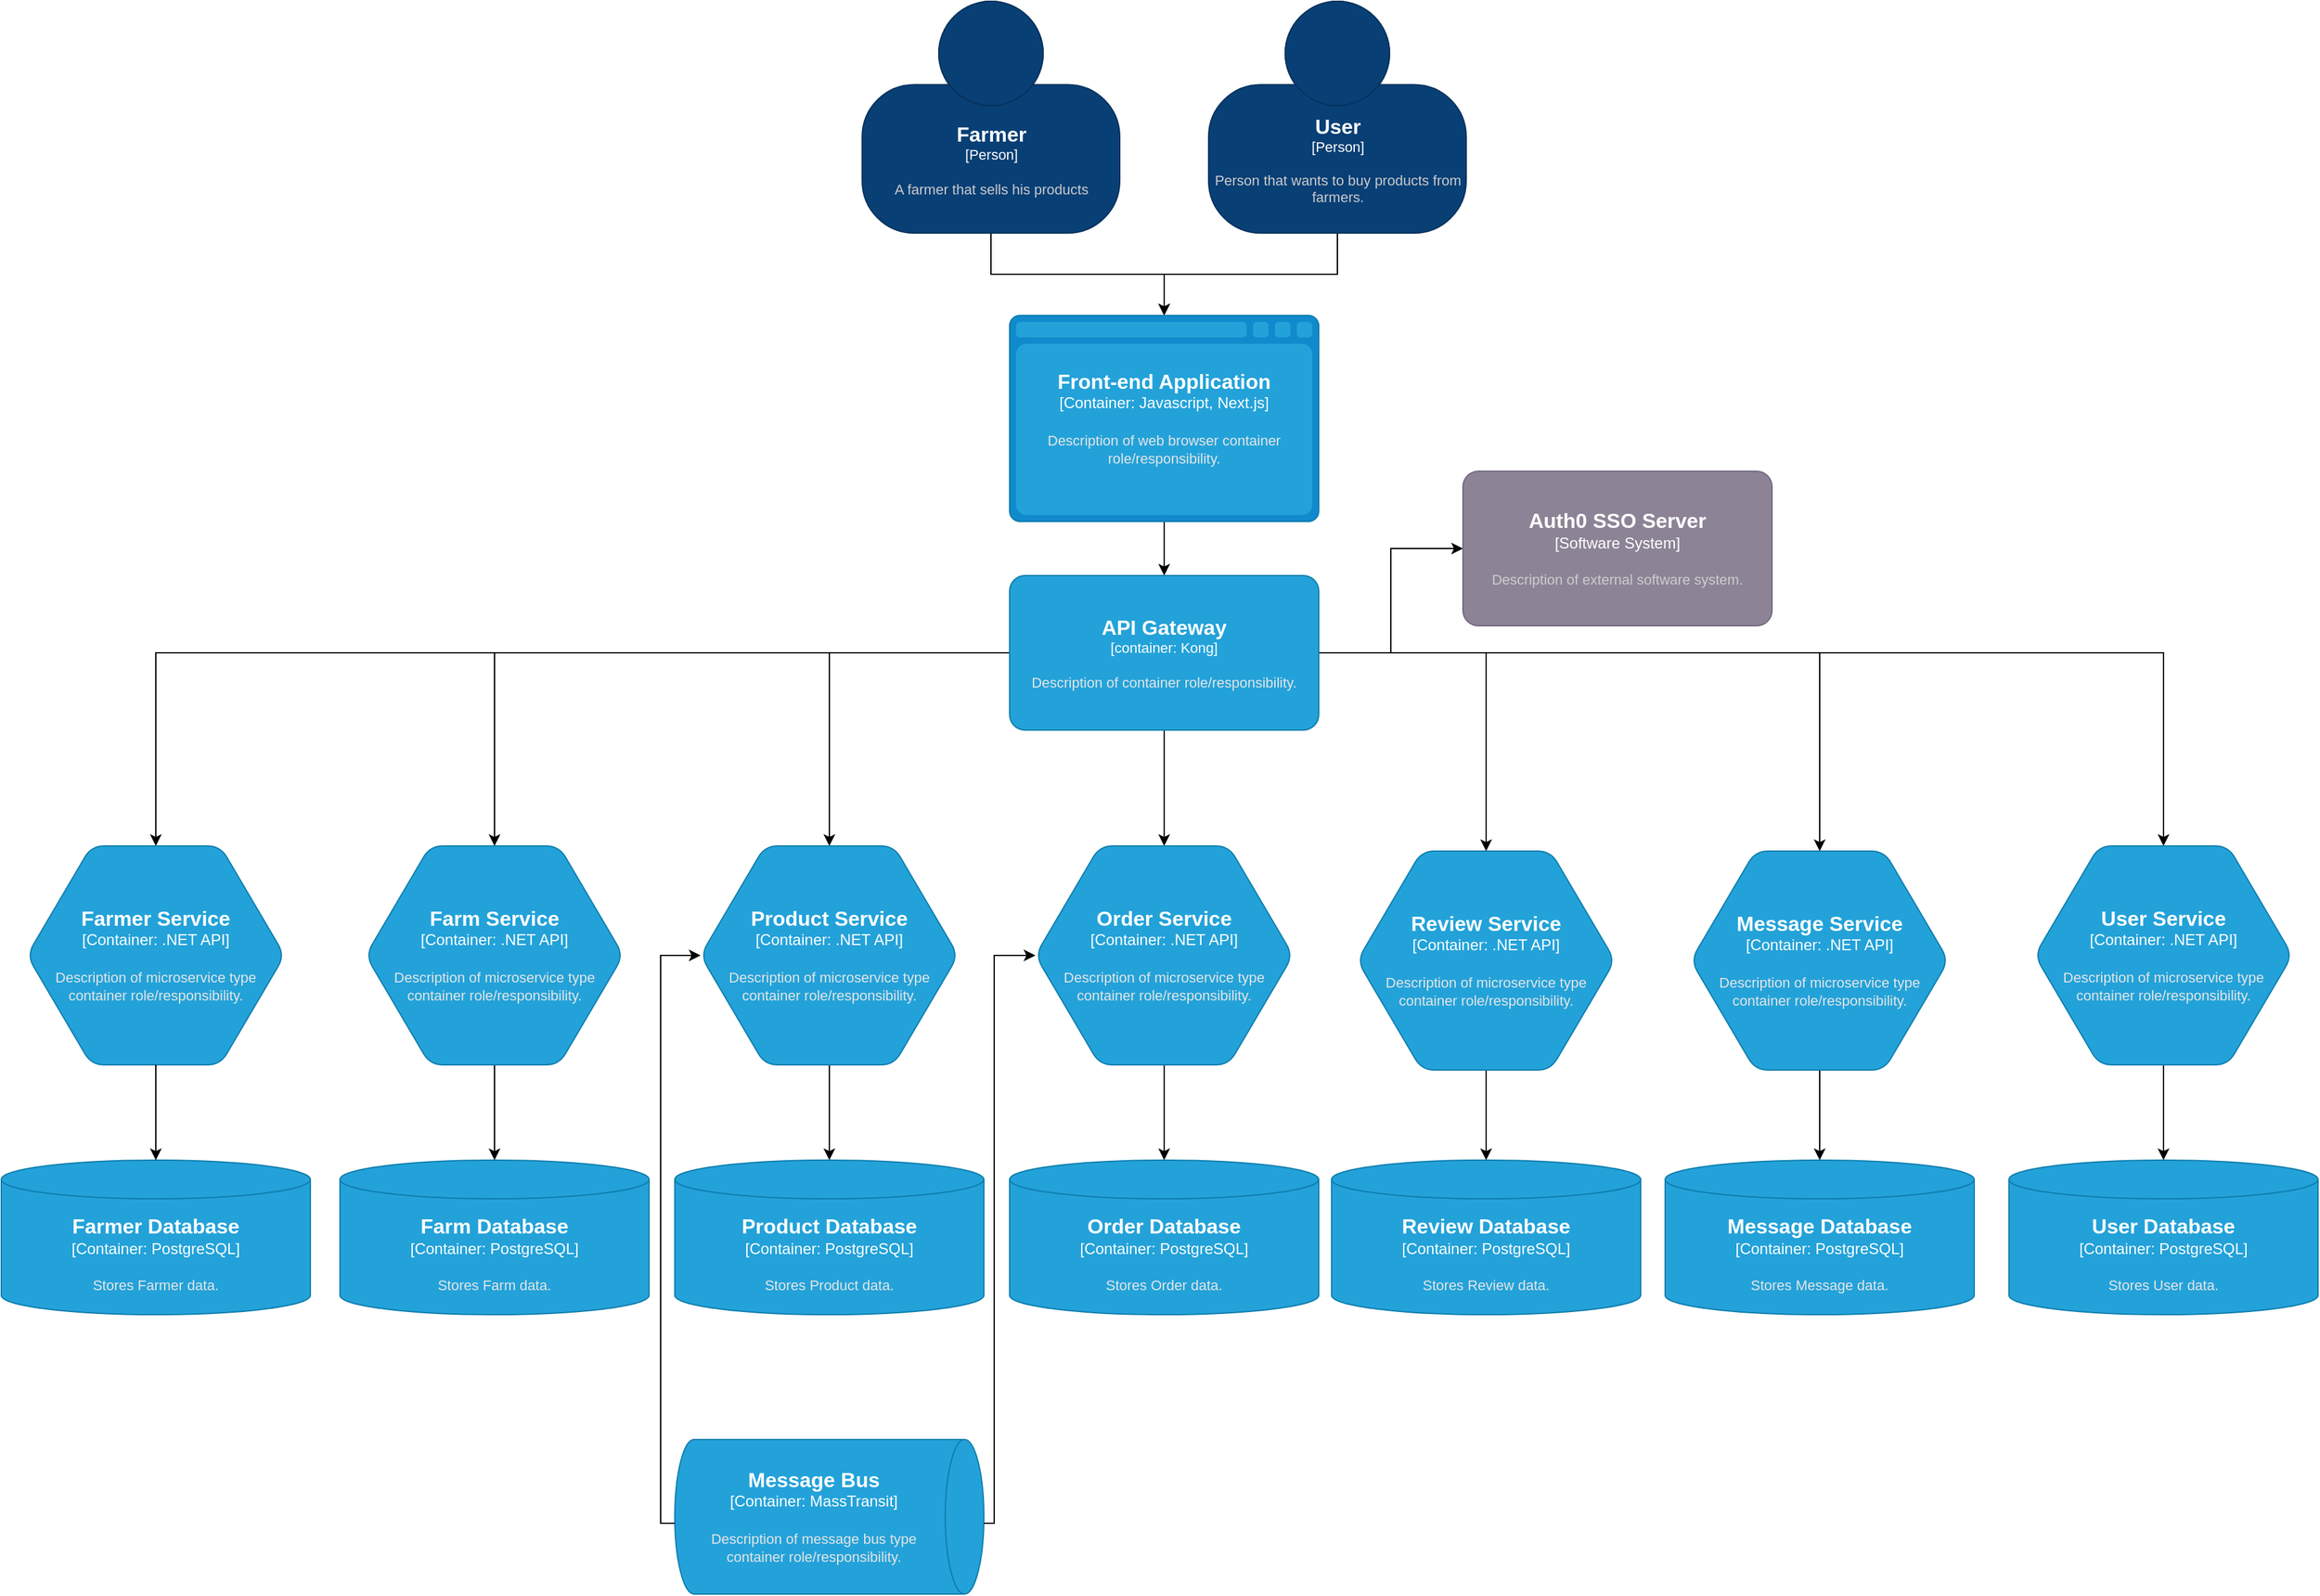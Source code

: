 <mxfile version="22.0.2" type="device" pages="2">
  <diagram id="qWnddzKYrmiB0v4TEARD" name="C2">
    <mxGraphModel dx="3668" dy="1992" grid="0" gridSize="10" guides="1" tooltips="1" connect="1" arrows="1" fold="1" page="0" pageScale="1" pageWidth="850" pageHeight="1100" math="0" shadow="0">
      <root>
        <mxCell id="0" />
        <mxCell id="1" parent="0" />
        <mxCell id="_GZ8XMmYTQ6IhnqN8hqN-21" style="edgeStyle=orthogonalEdgeStyle;rounded=0;orthogonalLoop=1;jettySize=auto;html=1;" edge="1" parent="1" source="HUn5ys3PVYLcyFDkF0eG-1" target="_GZ8XMmYTQ6IhnqN8hqN-2">
          <mxGeometry relative="1" as="geometry" />
        </mxCell>
        <object placeholders="1" c4Name="Farmer" c4Type="Person" c4Description="A farmer that sells his products" label="&lt;font style=&quot;font-size: 16px&quot;&gt;&lt;b&gt;%c4Name%&lt;/b&gt;&lt;/font&gt;&lt;div&gt;[%c4Type%]&lt;/div&gt;&lt;br&gt;&lt;div&gt;&lt;font style=&quot;font-size: 11px&quot;&gt;&lt;font color=&quot;#cccccc&quot;&gt;%c4Description%&lt;/font&gt;&lt;/div&gt;" id="HUn5ys3PVYLcyFDkF0eG-1">
          <mxCell style="html=1;fontSize=11;dashed=0;whiteSpace=wrap;fillColor=#083F75;strokeColor=#06315C;fontColor=#ffffff;shape=mxgraph.c4.person2;align=center;metaEdit=1;points=[[0.5,0,0],[1,0.5,0],[1,0.75,0],[0.75,1,0],[0.5,1,0],[0.25,1,0],[0,0.75,0],[0,0.5,0]];resizable=0;" vertex="1" parent="1">
            <mxGeometry x="-50.5" y="-9" width="200" height="180" as="geometry" />
          </mxCell>
        </object>
        <mxCell id="_GZ8XMmYTQ6IhnqN8hqN-22" style="edgeStyle=orthogonalEdgeStyle;rounded=0;orthogonalLoop=1;jettySize=auto;html=1;" edge="1" parent="1" source="HUn5ys3PVYLcyFDkF0eG-2" target="_GZ8XMmYTQ6IhnqN8hqN-2">
          <mxGeometry relative="1" as="geometry" />
        </mxCell>
        <object placeholders="1" c4Name="User" c4Type="Person" c4Description="Person that wants to buy products from farmers." label="&lt;font style=&quot;font-size: 16px&quot;&gt;&lt;b&gt;%c4Name%&lt;/b&gt;&lt;/font&gt;&lt;div&gt;[%c4Type%]&lt;/div&gt;&lt;br&gt;&lt;div&gt;&lt;font style=&quot;font-size: 11px&quot;&gt;&lt;font color=&quot;#cccccc&quot;&gt;%c4Description%&lt;/font&gt;&lt;/div&gt;" id="HUn5ys3PVYLcyFDkF0eG-2">
          <mxCell style="html=1;fontSize=11;dashed=0;whiteSpace=wrap;fillColor=#083F75;strokeColor=#06315C;fontColor=#ffffff;shape=mxgraph.c4.person2;align=center;metaEdit=1;points=[[0.5,0,0],[1,0.5,0],[1,0.75,0],[0.75,1,0],[0.5,1,0],[0.25,1,0],[0,0.75,0],[0,0.5,0]];resizable=0;" vertex="1" parent="1">
            <mxGeometry x="218.5" y="-9" width="200" height="180" as="geometry" />
          </mxCell>
        </object>
        <mxCell id="_GZ8XMmYTQ6IhnqN8hqN-23" style="edgeStyle=orthogonalEdgeStyle;rounded=0;orthogonalLoop=1;jettySize=auto;html=1;" edge="1" parent="1" source="_GZ8XMmYTQ6IhnqN8hqN-2" target="_GZ8XMmYTQ6IhnqN8hqN-3">
          <mxGeometry relative="1" as="geometry" />
        </mxCell>
        <object placeholders="1" c4Type="Front-end Application" c4Container="Container" c4Technology="Javascript, Next.js" c4Description="Description of web browser container role/responsibility." label="&lt;font style=&quot;font-size: 16px&quot;&gt;&lt;b&gt;%c4Type%&lt;/b&gt;&lt;/font&gt;&lt;div&gt;[%c4Container%:&amp;nbsp;%c4Technology%]&lt;/div&gt;&lt;br&gt;&lt;div&gt;&lt;font style=&quot;font-size: 11px&quot;&gt;&lt;font color=&quot;#E6E6E6&quot;&gt;%c4Description%&lt;/font&gt;&lt;/div&gt;" id="_GZ8XMmYTQ6IhnqN8hqN-2">
          <mxCell style="shape=mxgraph.c4.webBrowserContainer2;whiteSpace=wrap;html=1;boundedLbl=1;rounded=0;labelBackgroundColor=none;strokeColor=#118ACD;fillColor=#23A2D9;strokeColor=#118ACD;strokeColor2=#0E7DAD;fontSize=12;fontColor=#ffffff;align=center;metaEdit=1;points=[[0.5,0,0],[1,0.25,0],[1,0.5,0],[1,0.75,0],[0.5,1,0],[0,0.75,0],[0,0.5,0],[0,0.25,0]];resizable=0;" vertex="1" parent="1">
            <mxGeometry x="64" y="235" width="240" height="160" as="geometry" />
          </mxCell>
        </object>
        <mxCell id="_GZ8XMmYTQ6IhnqN8hqN-24" style="edgeStyle=orthogonalEdgeStyle;rounded=0;orthogonalLoop=1;jettySize=auto;html=1;" edge="1" parent="1" source="_GZ8XMmYTQ6IhnqN8hqN-3" target="_GZ8XMmYTQ6IhnqN8hqN-5">
          <mxGeometry relative="1" as="geometry" />
        </mxCell>
        <mxCell id="_GZ8XMmYTQ6IhnqN8hqN-25" style="edgeStyle=orthogonalEdgeStyle;rounded=0;orthogonalLoop=1;jettySize=auto;html=1;" edge="1" parent="1" source="_GZ8XMmYTQ6IhnqN8hqN-3" target="_GZ8XMmYTQ6IhnqN8hqN-6">
          <mxGeometry relative="1" as="geometry" />
        </mxCell>
        <mxCell id="_GZ8XMmYTQ6IhnqN8hqN-26" style="edgeStyle=orthogonalEdgeStyle;rounded=0;orthogonalLoop=1;jettySize=auto;html=1;" edge="1" parent="1" source="_GZ8XMmYTQ6IhnqN8hqN-3" target="_GZ8XMmYTQ6IhnqN8hqN-7">
          <mxGeometry relative="1" as="geometry" />
        </mxCell>
        <mxCell id="_GZ8XMmYTQ6IhnqN8hqN-27" style="edgeStyle=orthogonalEdgeStyle;rounded=0;orthogonalLoop=1;jettySize=auto;html=1;" edge="1" parent="1" source="_GZ8XMmYTQ6IhnqN8hqN-3" target="_GZ8XMmYTQ6IhnqN8hqN-8">
          <mxGeometry relative="1" as="geometry" />
        </mxCell>
        <mxCell id="_GZ8XMmYTQ6IhnqN8hqN-28" style="edgeStyle=orthogonalEdgeStyle;rounded=0;orthogonalLoop=1;jettySize=auto;html=1;" edge="1" parent="1" source="_GZ8XMmYTQ6IhnqN8hqN-3" target="_GZ8XMmYTQ6IhnqN8hqN-10">
          <mxGeometry relative="1" as="geometry" />
        </mxCell>
        <mxCell id="_GZ8XMmYTQ6IhnqN8hqN-29" style="edgeStyle=orthogonalEdgeStyle;rounded=0;orthogonalLoop=1;jettySize=auto;html=1;" edge="1" parent="1" source="_GZ8XMmYTQ6IhnqN8hqN-3" target="_GZ8XMmYTQ6IhnqN8hqN-11">
          <mxGeometry relative="1" as="geometry" />
        </mxCell>
        <mxCell id="_GZ8XMmYTQ6IhnqN8hqN-30" style="edgeStyle=orthogonalEdgeStyle;rounded=0;orthogonalLoop=1;jettySize=auto;html=1;" edge="1" parent="1" source="_GZ8XMmYTQ6IhnqN8hqN-3" target="_GZ8XMmYTQ6IhnqN8hqN-9">
          <mxGeometry relative="1" as="geometry" />
        </mxCell>
        <mxCell id="_GZ8XMmYTQ6IhnqN8hqN-54" style="edgeStyle=orthogonalEdgeStyle;rounded=0;orthogonalLoop=1;jettySize=auto;html=1;" edge="1" parent="1" source="_GZ8XMmYTQ6IhnqN8hqN-3" target="_GZ8XMmYTQ6IhnqN8hqN-53">
          <mxGeometry relative="1" as="geometry" />
        </mxCell>
        <object placeholders="1" c4Name="API Gateway" c4Type="container" c4Technology="Kong" c4Description="Description of container role/responsibility." label="&lt;font style=&quot;font-size: 16px&quot;&gt;&lt;b&gt;%c4Name%&lt;/b&gt;&lt;/font&gt;&lt;div&gt;[%c4Type%: %c4Technology%]&lt;/div&gt;&lt;br&gt;&lt;div&gt;&lt;font style=&quot;font-size: 11px&quot;&gt;&lt;font color=&quot;#E6E6E6&quot;&gt;%c4Description%&lt;/font&gt;&lt;/div&gt;" id="_GZ8XMmYTQ6IhnqN8hqN-3">
          <mxCell style="rounded=1;whiteSpace=wrap;html=1;fontSize=11;labelBackgroundColor=none;fillColor=#23A2D9;fontColor=#ffffff;align=center;arcSize=10;strokeColor=#0E7DAD;metaEdit=1;resizable=0;points=[[0.25,0,0],[0.5,0,0],[0.75,0,0],[1,0.25,0],[1,0.5,0],[1,0.75,0],[0.75,1,0],[0.5,1,0],[0.25,1,0],[0,0.75,0],[0,0.5,0],[0,0.25,0]];" vertex="1" parent="1">
            <mxGeometry x="64" y="437" width="240" height="120" as="geometry" />
          </mxCell>
        </object>
        <object placeholders="1" c4Type="Message Bus" c4Container="Container" c4Technology="MassTransit" c4Description="Description of message bus type container role/responsibility." label="&lt;font style=&quot;font-size: 16px&quot;&gt;&lt;b&gt;%c4Type%&lt;/b&gt;&lt;/font&gt;&lt;div&gt;[%c4Container%:&amp;nbsp;%c4Technology%]&lt;/div&gt;&lt;br&gt;&lt;div&gt;&lt;font style=&quot;font-size: 11px&quot;&gt;&lt;font color=&quot;#E6E6E6&quot;&gt;%c4Description%&lt;/font&gt;&lt;/div&gt;" id="_GZ8XMmYTQ6IhnqN8hqN-4">
          <mxCell style="shape=cylinder3;size=15;direction=south;whiteSpace=wrap;html=1;boundedLbl=1;rounded=0;labelBackgroundColor=none;fillColor=#23A2D9;fontSize=12;fontColor=#ffffff;align=center;strokeColor=#0E7DAD;metaEdit=1;points=[[0.5,0,0],[1,0.25,0],[1,0.5,0],[1,0.75,0],[0.5,1,0],[0,0.75,0],[0,0.5,0],[0,0.25,0]];resizable=0;" vertex="1" parent="1">
            <mxGeometry x="-196" y="1108" width="240" height="120" as="geometry" />
          </mxCell>
        </object>
        <object placeholders="1" c4Type="Farmer Service" c4Container="Container" c4Technology=".NET API" c4Description="Description of microservice type container role/responsibility." label="&lt;font style=&quot;font-size: 16px&quot;&gt;&lt;b&gt;%c4Type%&lt;/b&gt;&lt;/font&gt;&lt;div&gt;[%c4Container%:&amp;nbsp;%c4Technology%]&lt;/div&gt;&lt;br&gt;&lt;div&gt;&lt;font style=&quot;font-size: 11px&quot;&gt;&lt;font color=&quot;#E6E6E6&quot;&gt;%c4Description%&lt;/font&gt;&lt;/div&gt;" id="_GZ8XMmYTQ6IhnqN8hqN-5">
          <mxCell style="shape=hexagon;size=50;perimeter=hexagonPerimeter2;whiteSpace=wrap;html=1;fixedSize=1;rounded=1;labelBackgroundColor=none;fillColor=#23A2D9;fontSize=12;fontColor=#ffffff;align=center;strokeColor=#0E7DAD;metaEdit=1;points=[[0.5,0,0],[1,0.25,0],[1,0.5,0],[1,0.75,0],[0.5,1,0],[0,0.75,0],[0,0.5,0],[0,0.25,0]];resizable=0;" vertex="1" parent="1">
            <mxGeometry x="-699" y="647" width="200" height="170" as="geometry" />
          </mxCell>
        </object>
        <mxCell id="_GZ8XMmYTQ6IhnqN8hqN-32" style="edgeStyle=orthogonalEdgeStyle;rounded=0;orthogonalLoop=1;jettySize=auto;html=1;" edge="1" parent="1" source="_GZ8XMmYTQ6IhnqN8hqN-6" target="_GZ8XMmYTQ6IhnqN8hqN-15">
          <mxGeometry relative="1" as="geometry" />
        </mxCell>
        <object placeholders="1" c4Type="Farm Service" c4Container="Container" c4Technology=".NET API" c4Description="Description of microservice type container role/responsibility." label="&lt;font style=&quot;font-size: 16px&quot;&gt;&lt;b&gt;%c4Type%&lt;/b&gt;&lt;/font&gt;&lt;div&gt;[%c4Container%:&amp;nbsp;%c4Technology%]&lt;/div&gt;&lt;br&gt;&lt;div&gt;&lt;font style=&quot;font-size: 11px&quot;&gt;&lt;font color=&quot;#E6E6E6&quot;&gt;%c4Description%&lt;/font&gt;&lt;/div&gt;" id="_GZ8XMmYTQ6IhnqN8hqN-6">
          <mxCell style="shape=hexagon;size=50;perimeter=hexagonPerimeter2;whiteSpace=wrap;html=1;fixedSize=1;rounded=1;labelBackgroundColor=none;fillColor=#23A2D9;fontSize=12;fontColor=#ffffff;align=center;strokeColor=#0E7DAD;metaEdit=1;points=[[0.5,0,0],[1,0.25,0],[1,0.5,0],[1,0.75,0],[0.5,1,0],[0,0.75,0],[0,0.5,0],[0,0.25,0]];resizable=0;" vertex="1" parent="1">
            <mxGeometry x="-436" y="647" width="200" height="170" as="geometry" />
          </mxCell>
        </object>
        <mxCell id="_GZ8XMmYTQ6IhnqN8hqN-33" style="edgeStyle=orthogonalEdgeStyle;rounded=0;orthogonalLoop=1;jettySize=auto;html=1;" edge="1" parent="1" source="_GZ8XMmYTQ6IhnqN8hqN-7" target="_GZ8XMmYTQ6IhnqN8hqN-16">
          <mxGeometry relative="1" as="geometry" />
        </mxCell>
        <object placeholders="1" c4Type="Product Service" c4Container="Container" c4Technology=".NET API" c4Description="Description of microservice type container role/responsibility." label="&lt;font style=&quot;font-size: 16px&quot;&gt;&lt;b&gt;%c4Type%&lt;/b&gt;&lt;/font&gt;&lt;div&gt;[%c4Container%:&amp;nbsp;%c4Technology%]&lt;/div&gt;&lt;br&gt;&lt;div&gt;&lt;font style=&quot;font-size: 11px&quot;&gt;&lt;font color=&quot;#E6E6E6&quot;&gt;%c4Description%&lt;/font&gt;&lt;/div&gt;" id="_GZ8XMmYTQ6IhnqN8hqN-7">
          <mxCell style="shape=hexagon;size=50;perimeter=hexagonPerimeter2;whiteSpace=wrap;html=1;fixedSize=1;rounded=1;labelBackgroundColor=none;fillColor=#23A2D9;fontSize=12;fontColor=#ffffff;align=center;strokeColor=#0E7DAD;metaEdit=1;points=[[0.5,0,0],[1,0.25,0],[1,0.5,0],[1,0.75,0],[0.5,1,0],[0,0.75,0],[0,0.5,0],[0,0.25,0]];resizable=0;" vertex="1" parent="1">
            <mxGeometry x="-176" y="647" width="200" height="170" as="geometry" />
          </mxCell>
        </object>
        <mxCell id="_GZ8XMmYTQ6IhnqN8hqN-34" style="edgeStyle=orthogonalEdgeStyle;rounded=0;orthogonalLoop=1;jettySize=auto;html=1;" edge="1" parent="1" source="_GZ8XMmYTQ6IhnqN8hqN-8" target="_GZ8XMmYTQ6IhnqN8hqN-17">
          <mxGeometry relative="1" as="geometry" />
        </mxCell>
        <object placeholders="1" c4Type="Order Service" c4Container="Container" c4Technology=".NET API" c4Description="Description of microservice type container role/responsibility." label="&lt;font style=&quot;font-size: 16px&quot;&gt;&lt;b&gt;%c4Type%&lt;/b&gt;&lt;/font&gt;&lt;div&gt;[%c4Container%:&amp;nbsp;%c4Technology%]&lt;/div&gt;&lt;br&gt;&lt;div&gt;&lt;font style=&quot;font-size: 11px&quot;&gt;&lt;font color=&quot;#E6E6E6&quot;&gt;%c4Description%&lt;/font&gt;&lt;/div&gt;" id="_GZ8XMmYTQ6IhnqN8hqN-8">
          <mxCell style="shape=hexagon;size=50;perimeter=hexagonPerimeter2;whiteSpace=wrap;html=1;fixedSize=1;rounded=1;labelBackgroundColor=none;fillColor=#23A2D9;fontSize=12;fontColor=#ffffff;align=center;strokeColor=#0E7DAD;metaEdit=1;points=[[0.5,0,0],[1,0.25,0],[1,0.5,0],[1,0.75,0],[0.5,1,0],[0,0.75,0],[0,0.5,0],[0,0.25,0]];resizable=0;" vertex="1" parent="1">
            <mxGeometry x="84" y="647" width="200" height="170" as="geometry" />
          </mxCell>
        </object>
        <mxCell id="_GZ8XMmYTQ6IhnqN8hqN-37" style="edgeStyle=orthogonalEdgeStyle;rounded=0;orthogonalLoop=1;jettySize=auto;html=1;" edge="1" parent="1" source="_GZ8XMmYTQ6IhnqN8hqN-9" target="_GZ8XMmYTQ6IhnqN8hqN-20">
          <mxGeometry relative="1" as="geometry" />
        </mxCell>
        <object placeholders="1" c4Type="User Service" c4Container="Container" c4Technology=".NET API" c4Description="Description of microservice type container role/responsibility." label="&lt;font style=&quot;font-size: 16px&quot;&gt;&lt;b&gt;%c4Type%&lt;/b&gt;&lt;/font&gt;&lt;div&gt;[%c4Container%:&amp;nbsp;%c4Technology%]&lt;/div&gt;&lt;br&gt;&lt;div&gt;&lt;font style=&quot;font-size: 11px&quot;&gt;&lt;font color=&quot;#E6E6E6&quot;&gt;%c4Description%&lt;/font&gt;&lt;/div&gt;" id="_GZ8XMmYTQ6IhnqN8hqN-9">
          <mxCell style="shape=hexagon;size=50;perimeter=hexagonPerimeter2;whiteSpace=wrap;html=1;fixedSize=1;rounded=1;labelBackgroundColor=none;fillColor=#23A2D9;fontSize=12;fontColor=#ffffff;align=center;strokeColor=#0E7DAD;metaEdit=1;points=[[0.5,0,0],[1,0.25,0],[1,0.5,0],[1,0.75,0],[0.5,1,0],[0,0.75,0],[0,0.5,0],[0,0.25,0]];resizable=0;" vertex="1" parent="1">
            <mxGeometry x="860" y="647" width="200" height="170" as="geometry" />
          </mxCell>
        </object>
        <mxCell id="_GZ8XMmYTQ6IhnqN8hqN-35" style="edgeStyle=orthogonalEdgeStyle;rounded=0;orthogonalLoop=1;jettySize=auto;html=1;" edge="1" parent="1" source="_GZ8XMmYTQ6IhnqN8hqN-10" target="_GZ8XMmYTQ6IhnqN8hqN-18">
          <mxGeometry relative="1" as="geometry" />
        </mxCell>
        <object placeholders="1" c4Type="Review Service" c4Container="Container" c4Technology=".NET API" c4Description="Description of microservice type container role/responsibility." label="&lt;font style=&quot;font-size: 16px&quot;&gt;&lt;b&gt;%c4Type%&lt;/b&gt;&lt;/font&gt;&lt;div&gt;[%c4Container%:&amp;nbsp;%c4Technology%]&lt;/div&gt;&lt;br&gt;&lt;div&gt;&lt;font style=&quot;font-size: 11px&quot;&gt;&lt;font color=&quot;#E6E6E6&quot;&gt;%c4Description%&lt;/font&gt;&lt;/div&gt;" id="_GZ8XMmYTQ6IhnqN8hqN-10">
          <mxCell style="shape=hexagon;size=50;perimeter=hexagonPerimeter2;whiteSpace=wrap;html=1;fixedSize=1;rounded=1;labelBackgroundColor=none;fillColor=#23A2D9;fontSize=12;fontColor=#ffffff;align=center;strokeColor=#0E7DAD;metaEdit=1;points=[[0.5,0,0],[1,0.25,0],[1,0.5,0],[1,0.75,0],[0.5,1,0],[0,0.75,0],[0,0.5,0],[0,0.25,0]];resizable=0;" vertex="1" parent="1">
            <mxGeometry x="334" y="651" width="200" height="170" as="geometry" />
          </mxCell>
        </object>
        <mxCell id="_GZ8XMmYTQ6IhnqN8hqN-36" style="edgeStyle=orthogonalEdgeStyle;rounded=0;orthogonalLoop=1;jettySize=auto;html=1;" edge="1" parent="1" source="_GZ8XMmYTQ6IhnqN8hqN-11" target="_GZ8XMmYTQ6IhnqN8hqN-19">
          <mxGeometry relative="1" as="geometry" />
        </mxCell>
        <object placeholders="1" c4Type="Message Service" c4Container="Container" c4Technology=".NET API" c4Description="Description of microservice type container role/responsibility." label="&lt;font style=&quot;font-size: 16px&quot;&gt;&lt;b&gt;%c4Type%&lt;/b&gt;&lt;/font&gt;&lt;div&gt;[%c4Container%:&amp;nbsp;%c4Technology%]&lt;/div&gt;&lt;br&gt;&lt;div&gt;&lt;font style=&quot;font-size: 11px&quot;&gt;&lt;font color=&quot;#E6E6E6&quot;&gt;%c4Description%&lt;/font&gt;&lt;/div&gt;" id="_GZ8XMmYTQ6IhnqN8hqN-11">
          <mxCell style="shape=hexagon;size=50;perimeter=hexagonPerimeter2;whiteSpace=wrap;html=1;fixedSize=1;rounded=1;labelBackgroundColor=none;fillColor=#23A2D9;fontSize=12;fontColor=#ffffff;align=center;strokeColor=#0E7DAD;metaEdit=1;points=[[0.5,0,0],[1,0.25,0],[1,0.5,0],[1,0.75,0],[0.5,1,0],[0,0.75,0],[0,0.5,0],[0,0.25,0]];resizable=0;" vertex="1" parent="1">
            <mxGeometry x="593" y="651" width="200" height="170" as="geometry" />
          </mxCell>
        </object>
        <object placeholders="1" c4Type="Farmer Database" c4Container="Container" c4Technology="PostgreSQL" c4Description="Stores Farmer data." label="&lt;font style=&quot;font-size: 16px&quot;&gt;&lt;b&gt;%c4Type%&lt;/b&gt;&lt;/font&gt;&lt;div&gt;[%c4Container%:&amp;nbsp;%c4Technology%]&lt;/div&gt;&lt;br&gt;&lt;div&gt;&lt;font style=&quot;font-size: 11px&quot;&gt;&lt;font color=&quot;#E6E6E6&quot;&gt;%c4Description%&lt;/font&gt;&lt;/div&gt;" id="_GZ8XMmYTQ6IhnqN8hqN-13">
          <mxCell style="shape=cylinder3;size=15;whiteSpace=wrap;html=1;boundedLbl=1;rounded=0;labelBackgroundColor=none;fillColor=#23A2D9;fontSize=12;fontColor=#ffffff;align=center;strokeColor=#0E7DAD;metaEdit=1;points=[[0.5,0,0],[1,0.25,0],[1,0.5,0],[1,0.75,0],[0.5,1,0],[0,0.75,0],[0,0.5,0],[0,0.25,0]];resizable=0;" vertex="1" parent="1">
            <mxGeometry x="-719" y="891" width="240" height="120" as="geometry" />
          </mxCell>
        </object>
        <object placeholders="1" c4Type="Farm Database" c4Container="Container" c4Technology="PostgreSQL" c4Description="Stores Farm data." label="&lt;font style=&quot;font-size: 16px&quot;&gt;&lt;b&gt;%c4Type%&lt;/b&gt;&lt;/font&gt;&lt;div&gt;[%c4Container%:&amp;nbsp;%c4Technology%]&lt;/div&gt;&lt;br&gt;&lt;div&gt;&lt;font style=&quot;font-size: 11px&quot;&gt;&lt;font color=&quot;#E6E6E6&quot;&gt;%c4Description%&lt;/font&gt;&lt;/div&gt;" id="_GZ8XMmYTQ6IhnqN8hqN-15">
          <mxCell style="shape=cylinder3;size=15;whiteSpace=wrap;html=1;boundedLbl=1;rounded=0;labelBackgroundColor=none;fillColor=#23A2D9;fontSize=12;fontColor=#ffffff;align=center;strokeColor=#0E7DAD;metaEdit=1;points=[[0.5,0,0],[1,0.25,0],[1,0.5,0],[1,0.75,0],[0.5,1,0],[0,0.75,0],[0,0.5,0],[0,0.25,0]];resizable=0;" vertex="1" parent="1">
            <mxGeometry x="-456" y="891" width="240" height="120" as="geometry" />
          </mxCell>
        </object>
        <object placeholders="1" c4Type="Product Database" c4Container="Container" c4Technology="PostgreSQL" c4Description="Stores Product data." label="&lt;font style=&quot;font-size: 16px&quot;&gt;&lt;b&gt;%c4Type%&lt;/b&gt;&lt;/font&gt;&lt;div&gt;[%c4Container%:&amp;nbsp;%c4Technology%]&lt;/div&gt;&lt;br&gt;&lt;div&gt;&lt;font style=&quot;font-size: 11px&quot;&gt;&lt;font color=&quot;#E6E6E6&quot;&gt;%c4Description%&lt;/font&gt;&lt;/div&gt;" id="_GZ8XMmYTQ6IhnqN8hqN-16">
          <mxCell style="shape=cylinder3;size=15;whiteSpace=wrap;html=1;boundedLbl=1;rounded=0;labelBackgroundColor=none;fillColor=#23A2D9;fontSize=12;fontColor=#ffffff;align=center;strokeColor=#0E7DAD;metaEdit=1;points=[[0.5,0,0],[1,0.25,0],[1,0.5,0],[1,0.75,0],[0.5,1,0],[0,0.75,0],[0,0.5,0],[0,0.25,0]];resizable=0;" vertex="1" parent="1">
            <mxGeometry x="-196" y="891" width="240" height="120" as="geometry" />
          </mxCell>
        </object>
        <object placeholders="1" c4Type="Order Database" c4Container="Container" c4Technology="PostgreSQL" c4Description="Stores Order data." label="&lt;font style=&quot;font-size: 16px&quot;&gt;&lt;b&gt;%c4Type%&lt;/b&gt;&lt;/font&gt;&lt;div&gt;[%c4Container%:&amp;nbsp;%c4Technology%]&lt;/div&gt;&lt;br&gt;&lt;div&gt;&lt;font style=&quot;font-size: 11px&quot;&gt;&lt;font color=&quot;#E6E6E6&quot;&gt;%c4Description%&lt;/font&gt;&lt;/div&gt;" id="_GZ8XMmYTQ6IhnqN8hqN-17">
          <mxCell style="shape=cylinder3;size=15;whiteSpace=wrap;html=1;boundedLbl=1;rounded=0;labelBackgroundColor=none;fillColor=#23A2D9;fontSize=12;fontColor=#ffffff;align=center;strokeColor=#0E7DAD;metaEdit=1;points=[[0.5,0,0],[1,0.25,0],[1,0.5,0],[1,0.75,0],[0.5,1,0],[0,0.75,0],[0,0.5,0],[0,0.25,0]];resizable=0;" vertex="1" parent="1">
            <mxGeometry x="64" y="891" width="240" height="120" as="geometry" />
          </mxCell>
        </object>
        <object placeholders="1" c4Type="Review Database" c4Container="Container" c4Technology="PostgreSQL" c4Description="Stores Review data." label="&lt;font style=&quot;font-size: 16px&quot;&gt;&lt;b&gt;%c4Type%&lt;/b&gt;&lt;/font&gt;&lt;div&gt;[%c4Container%:&amp;nbsp;%c4Technology%]&lt;/div&gt;&lt;br&gt;&lt;div&gt;&lt;font style=&quot;font-size: 11px&quot;&gt;&lt;font color=&quot;#E6E6E6&quot;&gt;%c4Description%&lt;/font&gt;&lt;/div&gt;" id="_GZ8XMmYTQ6IhnqN8hqN-18">
          <mxCell style="shape=cylinder3;size=15;whiteSpace=wrap;html=1;boundedLbl=1;rounded=0;labelBackgroundColor=none;fillColor=#23A2D9;fontSize=12;fontColor=#ffffff;align=center;strokeColor=#0E7DAD;metaEdit=1;points=[[0.5,0,0],[1,0.25,0],[1,0.5,0],[1,0.75,0],[0.5,1,0],[0,0.75,0],[0,0.5,0],[0,0.25,0]];resizable=0;" vertex="1" parent="1">
            <mxGeometry x="314" y="891" width="240" height="120" as="geometry" />
          </mxCell>
        </object>
        <object placeholders="1" c4Type="Message Database" c4Container="Container" c4Technology="PostgreSQL" c4Description="Stores Message data." label="&lt;font style=&quot;font-size: 16px&quot;&gt;&lt;b&gt;%c4Type%&lt;/b&gt;&lt;/font&gt;&lt;div&gt;[%c4Container%:&amp;nbsp;%c4Technology%]&lt;/div&gt;&lt;br&gt;&lt;div&gt;&lt;font style=&quot;font-size: 11px&quot;&gt;&lt;font color=&quot;#E6E6E6&quot;&gt;%c4Description%&lt;/font&gt;&lt;/div&gt;" id="_GZ8XMmYTQ6IhnqN8hqN-19">
          <mxCell style="shape=cylinder3;size=15;whiteSpace=wrap;html=1;boundedLbl=1;rounded=0;labelBackgroundColor=none;fillColor=#23A2D9;fontSize=12;fontColor=#ffffff;align=center;strokeColor=#0E7DAD;metaEdit=1;points=[[0.5,0,0],[1,0.25,0],[1,0.5,0],[1,0.75,0],[0.5,1,0],[0,0.75,0],[0,0.5,0],[0,0.25,0]];resizable=0;" vertex="1" parent="1">
            <mxGeometry x="573" y="891" width="240" height="120" as="geometry" />
          </mxCell>
        </object>
        <object placeholders="1" c4Type="User Database" c4Container="Container" c4Technology="PostgreSQL" c4Description="Stores User data." label="&lt;font style=&quot;font-size: 16px&quot;&gt;&lt;b&gt;%c4Type%&lt;/b&gt;&lt;/font&gt;&lt;div&gt;[%c4Container%:&amp;nbsp;%c4Technology%]&lt;/div&gt;&lt;br&gt;&lt;div&gt;&lt;font style=&quot;font-size: 11px&quot;&gt;&lt;font color=&quot;#E6E6E6&quot;&gt;%c4Description%&lt;/font&gt;&lt;/div&gt;" id="_GZ8XMmYTQ6IhnqN8hqN-20">
          <mxCell style="shape=cylinder3;size=15;whiteSpace=wrap;html=1;boundedLbl=1;rounded=0;labelBackgroundColor=none;fillColor=#23A2D9;fontSize=12;fontColor=#ffffff;align=center;strokeColor=#0E7DAD;metaEdit=1;points=[[0.5,0,0],[1,0.25,0],[1,0.5,0],[1,0.75,0],[0.5,1,0],[0,0.75,0],[0,0.5,0],[0,0.25,0]];resizable=0;" vertex="1" parent="1">
            <mxGeometry x="840" y="891" width="240" height="120" as="geometry" />
          </mxCell>
        </object>
        <mxCell id="_GZ8XMmYTQ6IhnqN8hqN-31" style="edgeStyle=orthogonalEdgeStyle;rounded=0;orthogonalLoop=1;jettySize=auto;html=1;" edge="1" parent="1" source="_GZ8XMmYTQ6IhnqN8hqN-5" target="_GZ8XMmYTQ6IhnqN8hqN-13">
          <mxGeometry relative="1" as="geometry" />
        </mxCell>
        <mxCell id="_GZ8XMmYTQ6IhnqN8hqN-48" style="edgeStyle=orthogonalEdgeStyle;rounded=0;orthogonalLoop=1;jettySize=auto;html=1;entryX=0;entryY=0.5;entryDx=0;entryDy=0;entryPerimeter=0;" edge="1" parent="1" source="_GZ8XMmYTQ6IhnqN8hqN-4" target="_GZ8XMmYTQ6IhnqN8hqN-7">
          <mxGeometry relative="1" as="geometry">
            <Array as="points">
              <mxPoint x="-207" y="1173" />
              <mxPoint x="-207" y="732" />
            </Array>
          </mxGeometry>
        </mxCell>
        <mxCell id="_GZ8XMmYTQ6IhnqN8hqN-49" style="edgeStyle=orthogonalEdgeStyle;rounded=0;orthogonalLoop=1;jettySize=auto;html=1;entryX=0;entryY=0.5;entryDx=0;entryDy=0;entryPerimeter=0;" edge="1" parent="1" source="_GZ8XMmYTQ6IhnqN8hqN-4" target="_GZ8XMmYTQ6IhnqN8hqN-8">
          <mxGeometry relative="1" as="geometry">
            <Array as="points">
              <mxPoint x="52" y="1173" />
              <mxPoint x="52" y="732" />
            </Array>
          </mxGeometry>
        </mxCell>
        <object placeholders="1" c4Name="Auth0 SSO Server" c4Type="Software System" c4Description="Description of external software system." label="&lt;font style=&quot;font-size: 16px&quot;&gt;&lt;b&gt;%c4Name%&lt;/b&gt;&lt;/font&gt;&lt;div&gt;[%c4Type%]&lt;/div&gt;&lt;br&gt;&lt;div&gt;&lt;font style=&quot;font-size: 11px&quot;&gt;&lt;font color=&quot;#cccccc&quot;&gt;%c4Description%&lt;/font&gt;&lt;/div&gt;" id="_GZ8XMmYTQ6IhnqN8hqN-53">
          <mxCell style="rounded=1;whiteSpace=wrap;html=1;labelBackgroundColor=none;fillColor=#8C8496;fontColor=#ffffff;align=center;arcSize=10;strokeColor=#736782;metaEdit=1;resizable=0;points=[[0.25,0,0],[0.5,0,0],[0.75,0,0],[1,0.25,0],[1,0.5,0],[1,0.75,0],[0.75,1,0],[0.5,1,0],[0.25,1,0],[0,0.75,0],[0,0.5,0],[0,0.25,0]];" vertex="1" parent="1">
            <mxGeometry x="416" y="356" width="240" height="120" as="geometry" />
          </mxCell>
        </object>
      </root>
    </mxGraphModel>
  </diagram>
  <diagram name="C1" id="YXl9r4sjUfyZYGHxAJlJ">
    <mxGraphModel dx="989" dy="549" grid="0" gridSize="10" guides="1" tooltips="1" connect="1" arrows="1" fold="1" page="0" pageScale="1" pageWidth="850" pageHeight="1100" math="0" shadow="0">
      <root>
        <mxCell id="0" />
        <mxCell id="1" parent="0" />
        <object placeholders="1" c4Name="Farmer" c4Type="Person" c4Description="A farmer that sells his products" label="&lt;font style=&quot;font-size: 16px&quot;&gt;&lt;b&gt;%c4Name%&lt;/b&gt;&lt;/font&gt;&lt;div&gt;[%c4Type%]&lt;/div&gt;&lt;br&gt;&lt;div&gt;&lt;font style=&quot;font-size: 11px&quot;&gt;&lt;font color=&quot;#cccccc&quot;&gt;%c4Description%&lt;/font&gt;&lt;/div&gt;" id="oWbtB6XDNLe8r3qv09uv-1">
          <mxCell style="html=1;fontSize=11;dashed=0;whiteSpace=wrap;fillColor=#083F75;strokeColor=#06315C;fontColor=#ffffff;shape=mxgraph.c4.person2;align=center;metaEdit=1;points=[[0.5,0,0],[1,0.5,0],[1,0.75,0],[0.75,1,0],[0.5,1,0],[0.25,1,0],[0,0.75,0],[0,0.5,0]];resizable=0;" vertex="1" parent="1">
            <mxGeometry x="256" y="339" width="200" height="180" as="geometry" />
          </mxCell>
        </object>
        <object placeholders="1" c4Name="User" c4Type="Person" c4Description="Person that wants to buy products from farmers." label="&lt;font style=&quot;font-size: 16px&quot;&gt;&lt;b&gt;%c4Name%&lt;/b&gt;&lt;/font&gt;&lt;div&gt;[%c4Type%]&lt;/div&gt;&lt;br&gt;&lt;div&gt;&lt;font style=&quot;font-size: 11px&quot;&gt;&lt;font color=&quot;#cccccc&quot;&gt;%c4Description%&lt;/font&gt;&lt;/div&gt;" id="oWbtB6XDNLe8r3qv09uv-2">
          <mxCell style="html=1;fontSize=11;dashed=0;whiteSpace=wrap;fillColor=#083F75;strokeColor=#06315C;fontColor=#ffffff;shape=mxgraph.c4.person2;align=center;metaEdit=1;points=[[0.5,0,0],[1,0.5,0],[1,0.75,0],[0.75,1,0],[0.5,1,0],[0.25,1,0],[0,0.75,0],[0,0.5,0]];resizable=0;" vertex="1" parent="1">
            <mxGeometry x="525" y="339" width="200" height="180" as="geometry" />
          </mxCell>
        </object>
        <object placeholders="1" c4Name="BoerenBooschap" c4Type="Software System" c4Description="System that enables farmers to sell products directly to consumers." label="&lt;font style=&quot;font-size: 16px&quot;&gt;&lt;b&gt;%c4Name%&lt;/b&gt;&lt;/font&gt;&lt;div&gt;[%c4Type%]&lt;/div&gt;&lt;br&gt;&lt;div&gt;&lt;font style=&quot;font-size: 11px&quot;&gt;&lt;font color=&quot;#cccccc&quot;&gt;%c4Description%&lt;/font&gt;&lt;/div&gt;" id="oWbtB6XDNLe8r3qv09uv-3">
          <mxCell style="rounded=1;whiteSpace=wrap;html=1;labelBackgroundColor=none;fillColor=#1061B0;fontColor=#ffffff;align=center;arcSize=10;strokeColor=#0D5091;metaEdit=1;resizable=0;points=[[0.25,0,0],[0.5,0,0],[0.75,0,0],[1,0.25,0],[1,0.5,0],[1,0.75,0],[0.75,1,0],[0.5,1,0],[0.25,1,0],[0,0.75,0],[0,0.5,0],[0,0.25,0]];" vertex="1" parent="1">
            <mxGeometry x="369" y="647" width="240" height="120" as="geometry" />
          </mxCell>
        </object>
        <mxCell id="oWbtB6XDNLe8r3qv09uv-5" style="edgeStyle=orthogonalEdgeStyle;rounded=0;orthogonalLoop=1;jettySize=auto;html=1;entryX=0.5;entryY=0;entryDx=0;entryDy=0;entryPerimeter=0;" edge="1" parent="1" source="oWbtB6XDNLe8r3qv09uv-2" target="oWbtB6XDNLe8r3qv09uv-3">
          <mxGeometry relative="1" as="geometry" />
        </mxCell>
        <mxCell id="oWbtB6XDNLe8r3qv09uv-6" style="edgeStyle=orthogonalEdgeStyle;rounded=0;orthogonalLoop=1;jettySize=auto;html=1;entryX=0.5;entryY=0;entryDx=0;entryDy=0;entryPerimeter=0;" edge="1" parent="1" source="oWbtB6XDNLe8r3qv09uv-1" target="oWbtB6XDNLe8r3qv09uv-3">
          <mxGeometry relative="1" as="geometry" />
        </mxCell>
      </root>
    </mxGraphModel>
  </diagram>
</mxfile>
